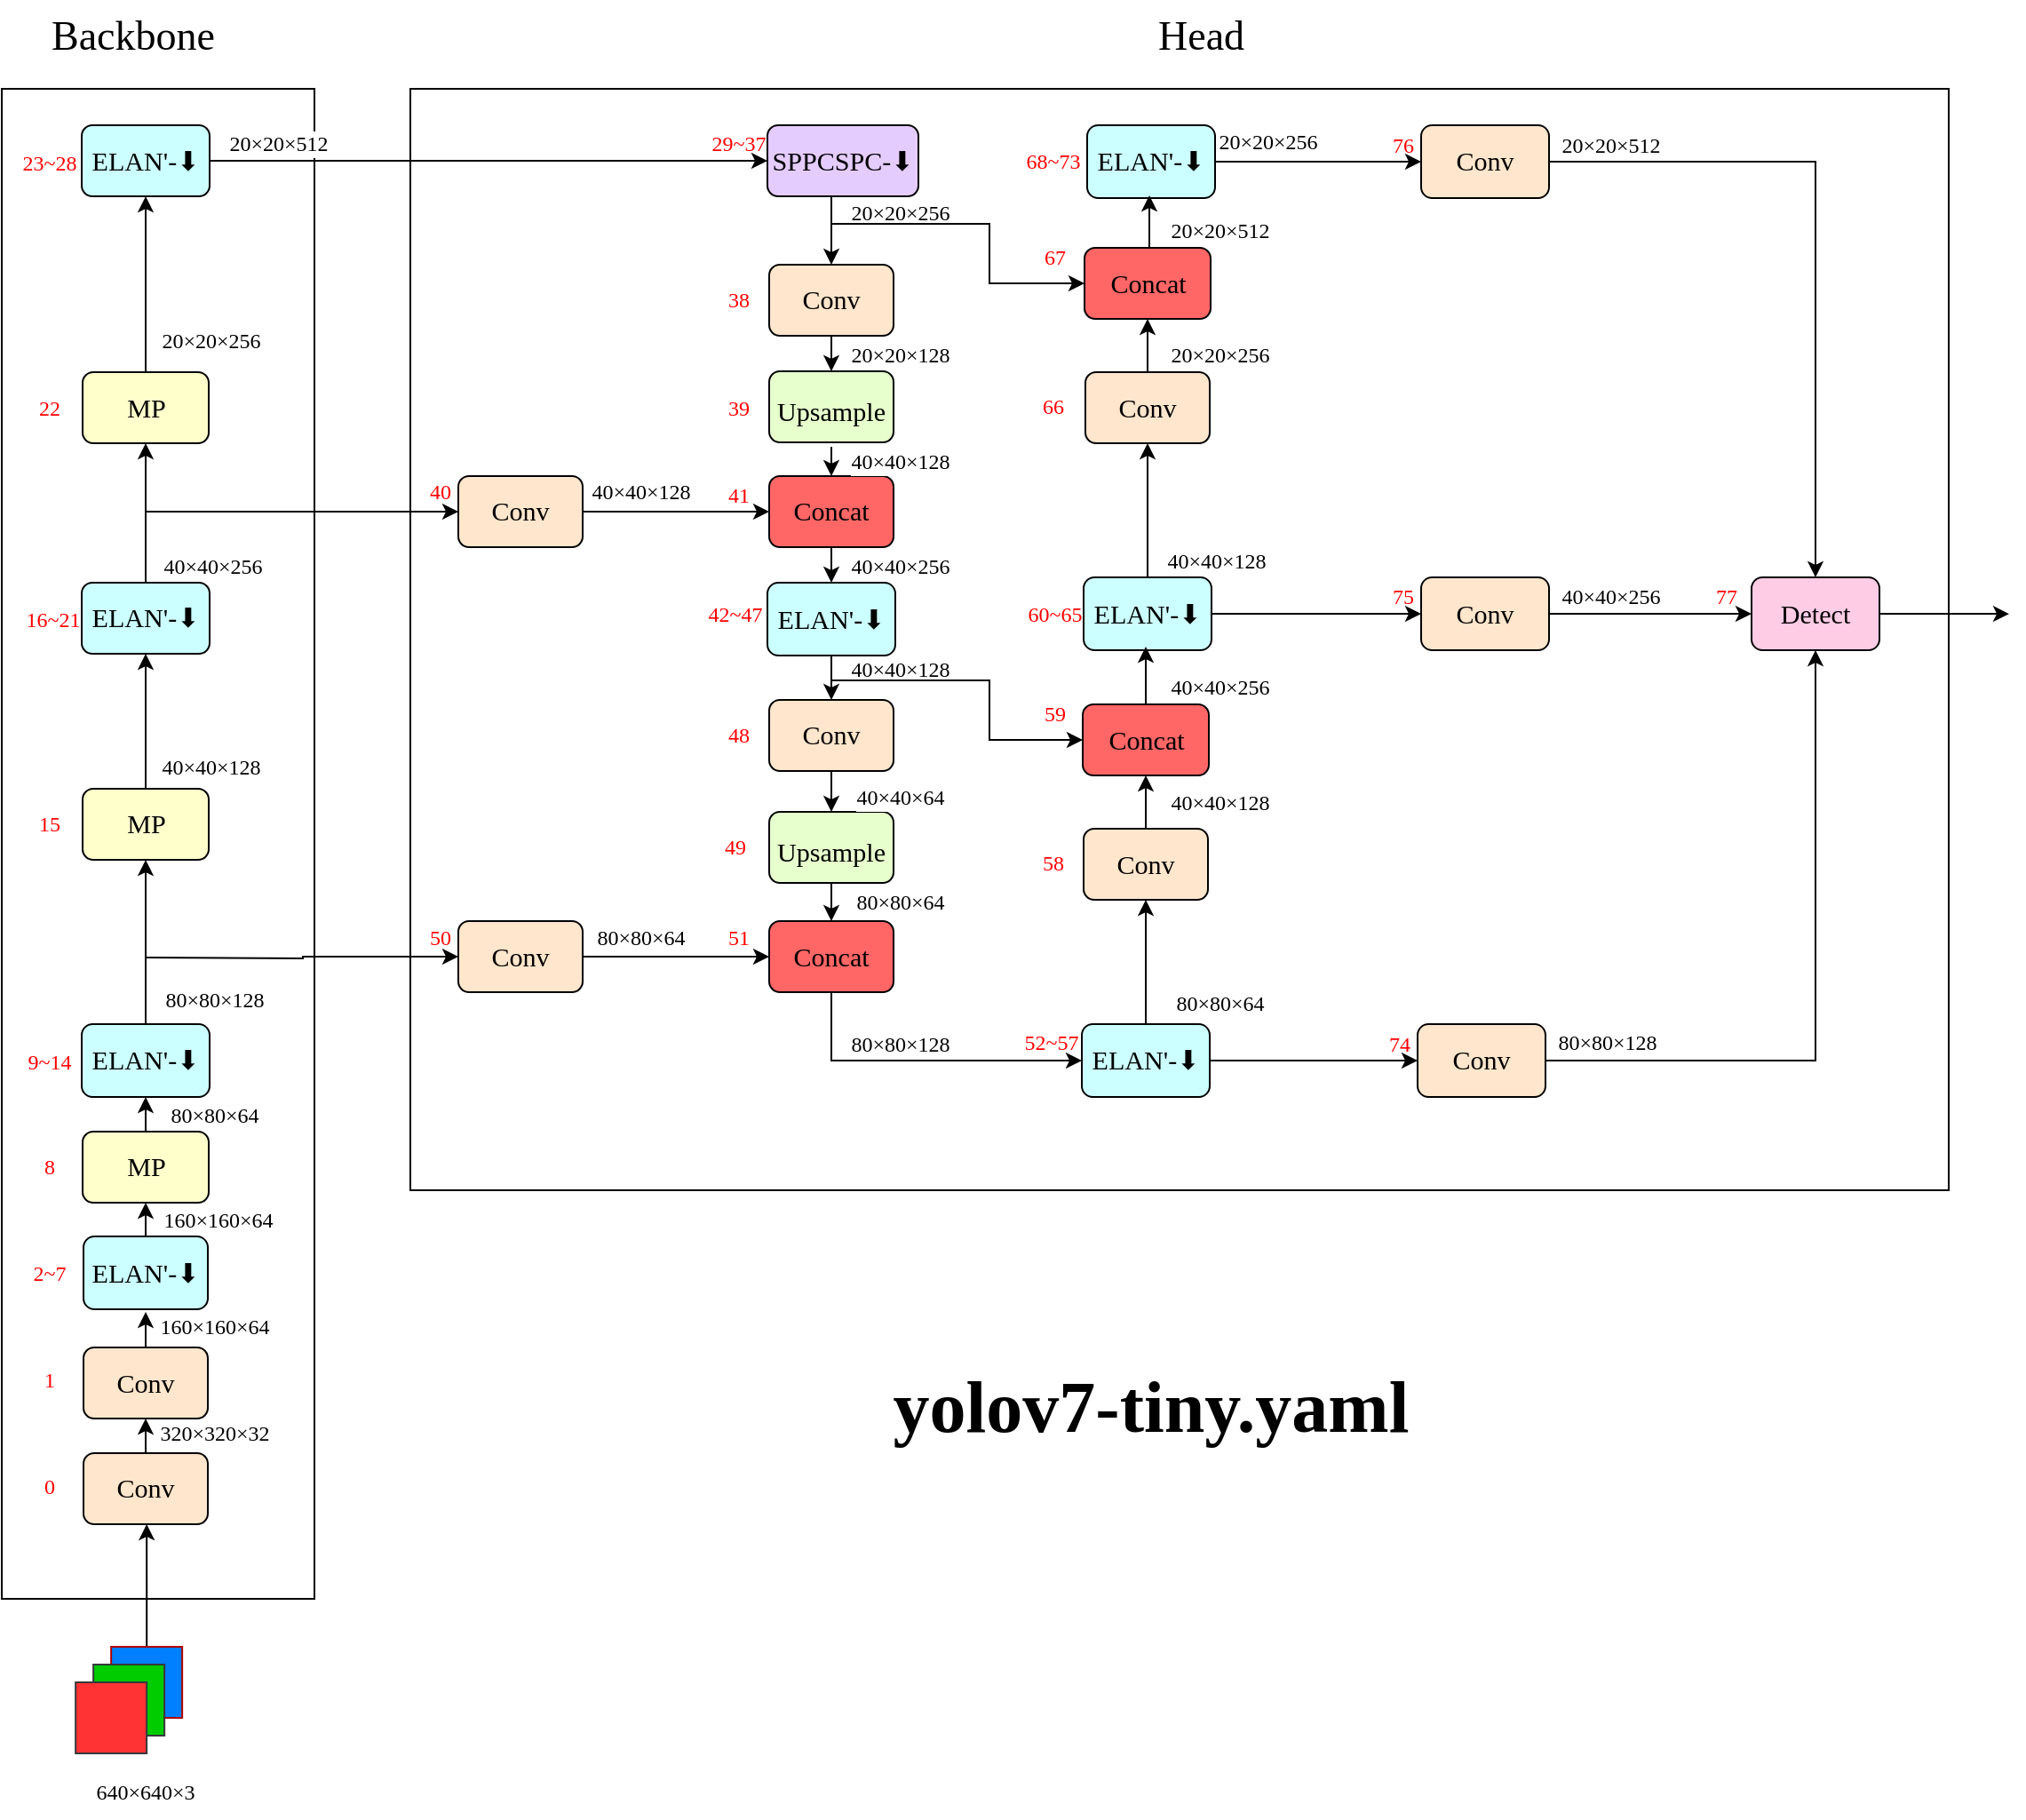<mxfile version="20.8.5" type="device"><diagram id="uGtYvxXYp2xT1zp02wwr" name="Page-1"><mxGraphModel dx="1434" dy="-1592" grid="1" gridSize="10" guides="1" tooltips="1" connect="1" arrows="1" fold="1" page="1" pageScale="1" pageWidth="827" pageHeight="1169" math="0" shadow="0"><root><mxCell id="0"/><mxCell id="1" parent="0"/><mxCell id="npuGjDMx7fdvqpqIKDEN-101" value="" style="rounded=0;whiteSpace=wrap;html=1;fontFamily=Times New Roman;" parent="1" vertex="1"><mxGeometry x="304" y="3350" width="866" height="620" as="geometry"/></mxCell><mxCell id="npuGjDMx7fdvqpqIKDEN-97" value="" style="rounded=0;whiteSpace=wrap;html=1;fontFamily=Times New Roman;" parent="1" vertex="1"><mxGeometry x="74" y="3350" width="176" height="850" as="geometry"/></mxCell><mxCell id="npuGjDMx7fdvqpqIKDEN-63" style="edgeStyle=orthogonalEdgeStyle;rounded=0;orthogonalLoop=1;jettySize=auto;html=1;exitX=0.5;exitY=0;exitDx=0;exitDy=0;entryX=0.5;entryY=1;entryDx=0;entryDy=0;fontColor=#ff99cc;fontFamily=Times New Roman;" parent="1" source="naxPGA59GF3e5tzfsdL7-45" target="naxPGA59GF3e5tzfsdL7-48" edge="1"><mxGeometry relative="1" as="geometry"/></mxCell><mxCell id="naxPGA59GF3e5tzfsdL7-45" value="&lt;div style=&quot;font-size: 11.3pt;&quot;&gt;ELAN'-⬇&lt;br&gt;&lt;/div&gt;" style="rounded=1;whiteSpace=wrap;html=1;labelBackgroundColor=none;fontSize=23;fillColor=#CCFFFF;strokeColor=#000000;fontFamily=Times New Roman;" parent="1" vertex="1"><mxGeometry x="120" y="3996" width="70" height="41" as="geometry"/></mxCell><mxCell id="naxPGA59GF3e5tzfsdL7-46" value="&lt;font color=&quot;#ff0000&quot;&gt;2~7&lt;/font&gt;" style="text;html=1;strokeColor=none;fillColor=none;align=center;verticalAlign=middle;whiteSpace=wrap;rounded=0;fontFamily=Times New Roman;" parent="1" vertex="1"><mxGeometry x="90.57" y="4001.5" width="20" height="30" as="geometry"/></mxCell><mxCell id="npuGjDMx7fdvqpqIKDEN-61" style="edgeStyle=orthogonalEdgeStyle;rounded=0;orthogonalLoop=1;jettySize=auto;html=1;exitX=0.5;exitY=0;exitDx=0;exitDy=0;entryX=0.5;entryY=1;entryDx=0;entryDy=0;fontColor=#ff99cc;fontFamily=Times New Roman;" parent="1" source="naxPGA59GF3e5tzfsdL7-48" target="TaD-Td2WVtvlXb24ZOJK-16" edge="1"><mxGeometry relative="1" as="geometry"/></mxCell><mxCell id="naxPGA59GF3e5tzfsdL7-48" value="&lt;div style=&quot;&quot;&gt;&lt;font&gt;&lt;div style=&quot;font-size: 11.3pt; background-color: rgb(255, 255, 204);&quot;&gt;MP&lt;br&gt;&lt;/div&gt;&lt;/font&gt;&lt;/div&gt;" style="rounded=1;whiteSpace=wrap;html=1;labelBackgroundColor=none;fontSize=23;fillColor=#FFFFCC;strokeColor=#000000;fontFamily=Times New Roman;" parent="1" vertex="1"><mxGeometry x="119.5" y="3937" width="71" height="40" as="geometry"/></mxCell><mxCell id="naxPGA59GF3e5tzfsdL7-49" value="&lt;font color=&quot;#ff0000&quot;&gt;8&lt;/font&gt;" style="text;html=1;strokeColor=none;fillColor=none;align=center;verticalAlign=middle;whiteSpace=wrap;rounded=0;fontFamily=Times New Roman;" parent="1" vertex="1"><mxGeometry x="90.57" y="3941.5" width="20" height="30" as="geometry"/></mxCell><mxCell id="npuGjDMx7fdvqpqIKDEN-59" style="edgeStyle=orthogonalEdgeStyle;rounded=0;orthogonalLoop=1;jettySize=auto;html=1;exitX=0.5;exitY=0;exitDx=0;exitDy=0;entryX=0.5;entryY=1;entryDx=0;entryDy=0;fontColor=#ff99cc;fontFamily=Times New Roman;" parent="1" source="TaD-Td2WVtvlXb24ZOJK-9" edge="1"><mxGeometry relative="1" as="geometry"><mxPoint x="155" y="4038.5" as="targetPoint"/></mxGeometry></mxCell><mxCell id="TaD-Td2WVtvlXb24ZOJK-9" value="&lt;div style=&quot;font-size: 11.3pt;&quot;&gt;&lt;span style=&quot;background-color: rgb(255, 230, 204);&quot;&gt;Conv&lt;/span&gt;&lt;/div&gt;" style="rounded=1;whiteSpace=wrap;html=1;labelBackgroundColor=none;fontSize=23;fillColor=#FFE6CC;strokeColor=#000000;fontFamily=Times New Roman;" parent="1" vertex="1"><mxGeometry x="120" y="4058.5" width="70" height="40" as="geometry"/></mxCell><mxCell id="TaD-Td2WVtvlXb24ZOJK-10" value="&lt;font color=&quot;#ff0000&quot;&gt;1&lt;/font&gt;" style="text;html=1;strokeColor=none;fillColor=none;align=center;verticalAlign=middle;whiteSpace=wrap;rounded=0;fontFamily=Times New Roman;" parent="1" vertex="1"><mxGeometry x="90.57" y="4062" width="20" height="30" as="geometry"/></mxCell><mxCell id="npuGjDMx7fdvqpqIKDEN-58" style="edgeStyle=orthogonalEdgeStyle;rounded=0;orthogonalLoop=1;jettySize=auto;html=1;exitX=0.5;exitY=0;exitDx=0;exitDy=0;entryX=0.5;entryY=1;entryDx=0;entryDy=0;fontColor=#ff99cc;fontFamily=Times New Roman;" parent="1" source="TaD-Td2WVtvlXb24ZOJK-12" target="TaD-Td2WVtvlXb24ZOJK-9" edge="1"><mxGeometry relative="1" as="geometry"/></mxCell><mxCell id="TaD-Td2WVtvlXb24ZOJK-12" value="&lt;div style=&quot;font-size: 11.3pt;&quot;&gt;&lt;span style=&quot;background-color: rgb(255, 230, 204);&quot;&gt;Conv&lt;/span&gt;&lt;/div&gt;" style="rounded=1;whiteSpace=wrap;html=1;labelBackgroundColor=none;fontSize=23;fillColor=#FFE6CC;strokeColor=#000000;fontFamily=Times New Roman;" parent="1" vertex="1"><mxGeometry x="120" y="4118" width="70" height="40" as="geometry"/></mxCell><mxCell id="TaD-Td2WVtvlXb24ZOJK-13" value="&lt;font color=&quot;#ff0000&quot;&gt;0&lt;/font&gt;" style="text;html=1;strokeColor=none;fillColor=none;align=center;verticalAlign=middle;whiteSpace=wrap;rounded=0;fontFamily=Times New Roman;" parent="1" vertex="1"><mxGeometry x="90.57" y="4122" width="20" height="30" as="geometry"/></mxCell><mxCell id="npuGjDMx7fdvqpqIKDEN-20" style="edgeStyle=orthogonalEdgeStyle;rounded=0;orthogonalLoop=1;jettySize=auto;html=1;fontFamily=Times New Roman;" parent="1" target="npuGjDMx7fdvqpqIKDEN-18" edge="1"><mxGeometry relative="1" as="geometry"><mxPoint x="155" y="3839" as="sourcePoint"/></mxGeometry></mxCell><mxCell id="npuGjDMx7fdvqpqIKDEN-64" style="edgeStyle=orthogonalEdgeStyle;rounded=0;orthogonalLoop=1;jettySize=auto;html=1;exitX=0.5;exitY=0;exitDx=0;exitDy=0;entryX=0.5;entryY=1;entryDx=0;entryDy=0;fontColor=#ff99cc;fontFamily=Times New Roman;" parent="1" source="TaD-Td2WVtvlXb24ZOJK-16" target="TaD-Td2WVtvlXb24ZOJK-18" edge="1"><mxGeometry relative="1" as="geometry"/></mxCell><mxCell id="TaD-Td2WVtvlXb24ZOJK-16" value="&lt;div style=&quot;font-size: 11.3pt;&quot;&gt;&lt;span style=&quot;background-color: rgb(204, 255, 255);&quot;&gt;ELAN'-⬇&lt;/span&gt;&lt;/div&gt;" style="rounded=1;whiteSpace=wrap;html=1;labelBackgroundColor=none;fontSize=23;fillColor=#CCFFFF;strokeColor=#000000;fontFamily=Times New Roman;" parent="1" vertex="1"><mxGeometry x="119" y="3876.5" width="72" height="41" as="geometry"/></mxCell><mxCell id="TaD-Td2WVtvlXb24ZOJK-17" value="&lt;font color=&quot;#ff0000&quot;&gt;9~14&lt;/font&gt;" style="text;html=1;strokeColor=none;fillColor=none;align=center;verticalAlign=middle;whiteSpace=wrap;rounded=0;fontFamily=Times New Roman;" parent="1" vertex="1"><mxGeometry x="90.57" y="3882.5" width="20" height="30" as="geometry"/></mxCell><mxCell id="npuGjDMx7fdvqpqIKDEN-65" style="edgeStyle=orthogonalEdgeStyle;rounded=0;orthogonalLoop=1;jettySize=auto;html=1;exitX=0.5;exitY=0;exitDx=0;exitDy=0;entryX=0.5;entryY=1;entryDx=0;entryDy=0;fontColor=#ff99cc;fontFamily=Times New Roman;" parent="1" source="TaD-Td2WVtvlXb24ZOJK-18" target="TaD-Td2WVtvlXb24ZOJK-22" edge="1"><mxGeometry relative="1" as="geometry"/></mxCell><mxCell id="TaD-Td2WVtvlXb24ZOJK-18" value="&lt;div style=&quot;&quot;&gt;&lt;font&gt;&lt;div style=&quot;font-size: 11.3pt; background-color: rgb(255, 255, 204);&quot;&gt;MP&lt;/div&gt;&lt;/font&gt;&lt;/div&gt;" style="rounded=1;whiteSpace=wrap;html=1;labelBackgroundColor=none;fontSize=23;fillColor=#FFFFCC;strokeColor=#000000;fontFamily=Times New Roman;" parent="1" vertex="1"><mxGeometry x="119.5" y="3744" width="71" height="40" as="geometry"/></mxCell><mxCell id="TaD-Td2WVtvlXb24ZOJK-19" value="&lt;font color=&quot;#ff0000&quot;&gt;15&lt;/font&gt;" style="text;html=1;strokeColor=none;fillColor=none;align=center;verticalAlign=middle;whiteSpace=wrap;rounded=0;fontFamily=Times New Roman;" parent="1" vertex="1"><mxGeometry x="90.57" y="3749" width="20" height="30" as="geometry"/></mxCell><mxCell id="npuGjDMx7fdvqpqIKDEN-4" style="edgeStyle=orthogonalEdgeStyle;rounded=0;orthogonalLoop=1;jettySize=auto;html=1;exitX=0.5;exitY=0;exitDx=0;exitDy=0;entryX=0.5;entryY=1;entryDx=0;entryDy=0;fontFamily=Times New Roman;" parent="1" source="TaD-Td2WVtvlXb24ZOJK-22" target="TaD-Td2WVtvlXb24ZOJK-27" edge="1"><mxGeometry relative="1" as="geometry"/></mxCell><mxCell id="npuGjDMx7fdvqpqIKDEN-71" style="edgeStyle=orthogonalEdgeStyle;rounded=0;orthogonalLoop=1;jettySize=auto;html=1;fontColor=#ff99cc;startArrow=none;exitX=0.5;exitY=0;exitDx=0;exitDy=0;entryX=0;entryY=0.5;entryDx=0;entryDy=0;fontFamily=Times New Roman;" parent="1" source="TaD-Td2WVtvlXb24ZOJK-22" target="npuGjDMx7fdvqpqIKDEN-6" edge="1"><mxGeometry relative="1" as="geometry"><mxPoint x="160" y="3588" as="sourcePoint"/></mxGeometry></mxCell><mxCell id="TaD-Td2WVtvlXb24ZOJK-22" value="&lt;div style=&quot;font-size: 11.3pt;&quot;&gt;ELAN'-⬇&lt;br&gt;&lt;/div&gt;" style="rounded=1;whiteSpace=wrap;html=1;labelBackgroundColor=none;fontSize=23;fillColor=#CCFFFF;strokeColor=#000000;fontFamily=Times New Roman;" parent="1" vertex="1"><mxGeometry x="119" y="3628" width="72" height="40" as="geometry"/></mxCell><mxCell id="TaD-Td2WVtvlXb24ZOJK-23" value="&lt;font color=&quot;#ff0000&quot;&gt;16~21&lt;/font&gt;" style="text;html=1;strokeColor=none;fillColor=none;align=center;verticalAlign=middle;whiteSpace=wrap;rounded=0;fontFamily=Times New Roman;" parent="1" vertex="1"><mxGeometry x="95" y="3634" width="15.57" height="30" as="geometry"/></mxCell><mxCell id="npuGjDMx7fdvqpqIKDEN-70" style="edgeStyle=orthogonalEdgeStyle;rounded=0;orthogonalLoop=1;jettySize=auto;html=1;exitX=1;exitY=0.5;exitDx=0;exitDy=0;entryX=0;entryY=0.5;entryDx=0;entryDy=0;fontColor=#ff99cc;fontFamily=Times New Roman;" parent="1" source="TaD-Td2WVtvlXb24ZOJK-25" target="TaD-Td2WVtvlXb24ZOJK-30" edge="1"><mxGeometry relative="1" as="geometry"/></mxCell><mxCell id="TaD-Td2WVtvlXb24ZOJK-25" value="&lt;div style=&quot;font-size: 11.3pt;&quot;&gt;ELAN'-⬇&lt;br&gt;&lt;/div&gt;" style="rounded=1;whiteSpace=wrap;html=1;labelBackgroundColor=none;fontSize=23;fillColor=#CCFFFF;strokeColor=#000000;fontFamily=Times New Roman;" parent="1" vertex="1"><mxGeometry x="119" y="3370.5" width="72" height="40" as="geometry"/></mxCell><mxCell id="TaD-Td2WVtvlXb24ZOJK-26" value="&lt;font color=&quot;#ff0000&quot;&gt;23~28&lt;/font&gt;" style="text;html=1;strokeColor=none;fillColor=none;align=center;verticalAlign=middle;whiteSpace=wrap;rounded=0;fontFamily=Times New Roman;" parent="1" vertex="1"><mxGeometry x="90.57" y="3377" width="20" height="30" as="geometry"/></mxCell><mxCell id="npuGjDMx7fdvqpqIKDEN-66" style="edgeStyle=orthogonalEdgeStyle;rounded=0;orthogonalLoop=1;jettySize=auto;html=1;exitX=0.5;exitY=0;exitDx=0;exitDy=0;fontColor=#ff99cc;fontFamily=Times New Roman;" parent="1" source="TaD-Td2WVtvlXb24ZOJK-27" target="TaD-Td2WVtvlXb24ZOJK-25" edge="1"><mxGeometry relative="1" as="geometry"/></mxCell><mxCell id="TaD-Td2WVtvlXb24ZOJK-27" value="&lt;div style=&quot;&quot;&gt;&lt;font&gt;&lt;div style=&quot;font-size: 11.3pt; background-color: rgb(255, 255, 204);&quot;&gt;MP&lt;br&gt;&lt;/div&gt;&lt;/font&gt;&lt;/div&gt;" style="rounded=1;whiteSpace=wrap;html=1;labelBackgroundColor=none;fontSize=23;fillColor=#FFFFCC;strokeColor=#000000;fontFamily=Times New Roman;" parent="1" vertex="1"><mxGeometry x="119.5" y="3509.5" width="71" height="40" as="geometry"/></mxCell><mxCell id="TaD-Td2WVtvlXb24ZOJK-28" value="&lt;font color=&quot;#ff0000&quot;&gt;22&lt;/font&gt;" style="text;html=1;strokeColor=none;fillColor=none;align=center;verticalAlign=middle;whiteSpace=wrap;rounded=0;fontFamily=Times New Roman;" parent="1" vertex="1"><mxGeometry x="90.57" y="3514.5" width="20" height="30" as="geometry"/></mxCell><mxCell id="npuGjDMx7fdvqpqIKDEN-90" style="edgeStyle=orthogonalEdgeStyle;rounded=0;orthogonalLoop=1;jettySize=auto;html=1;exitX=0.5;exitY=1;exitDx=0;exitDy=0;entryX=0.5;entryY=0;entryDx=0;entryDy=0;fontColor=#ff99cc;fontFamily=Times New Roman;" parent="1" source="TaD-Td2WVtvlXb24ZOJK-30" target="npuGjDMx7fdvqpqIKDEN-1" edge="1"><mxGeometry relative="1" as="geometry"/></mxCell><mxCell id="TaD-Td2WVtvlXb24ZOJK-30" value="&lt;div style=&quot;font-size: 11.3pt;&quot;&gt;&lt;span style=&quot;background-color: rgb(229, 204, 255);&quot;&gt;SPPCSPC-⬇&lt;/span&gt;&lt;/div&gt;" style="rounded=1;whiteSpace=wrap;html=1;labelBackgroundColor=none;fontSize=23;fillColor=#E5CCFF;strokeColor=#000000;fontFamily=Times New Roman;" parent="1" vertex="1"><mxGeometry x="505" y="3370.5" width="85" height="40" as="geometry"/></mxCell><mxCell id="TaD-Td2WVtvlXb24ZOJK-32" value="&lt;font color=&quot;#ff0000&quot;&gt;29~37&lt;/font&gt;" style="text;html=1;strokeColor=none;fillColor=none;align=center;verticalAlign=middle;whiteSpace=wrap;rounded=0;fontFamily=Times New Roman;" parent="1" vertex="1"><mxGeometry x="479" y="3365.5" width="20" height="30" as="geometry"/></mxCell><mxCell id="TaD-Td2WVtvlXb24ZOJK-36" value="&lt;font color=&quot;#ff0000&quot;&gt;38&lt;/font&gt;" style="text;html=1;strokeColor=none;fillColor=none;align=center;verticalAlign=middle;whiteSpace=wrap;rounded=0;fontFamily=Times New Roman;" parent="1" vertex="1"><mxGeometry x="479" y="3454" width="20" height="30" as="geometry"/></mxCell><mxCell id="TaD-Td2WVtvlXb24ZOJK-39" value="&lt;font color=&quot;#ff0000&quot;&gt;39&lt;/font&gt;" style="text;html=1;strokeColor=none;fillColor=none;align=center;verticalAlign=middle;whiteSpace=wrap;rounded=0;fontFamily=Times New Roman;" parent="1" vertex="1"><mxGeometry x="479" y="3514.5" width="20" height="30" as="geometry"/></mxCell><mxCell id="npuGjDMx7fdvqpqIKDEN-73" style="edgeStyle=orthogonalEdgeStyle;rounded=0;orthogonalLoop=1;jettySize=auto;html=1;exitX=0.5;exitY=1;exitDx=0;exitDy=0;entryX=0.5;entryY=0;entryDx=0;entryDy=0;fontColor=#ff99cc;fontFamily=Times New Roman;" parent="1" source="npuGjDMx7fdvqpqIKDEN-1" target="npuGjDMx7fdvqpqIKDEN-3" edge="1"><mxGeometry relative="1" as="geometry"/></mxCell><mxCell id="npuGjDMx7fdvqpqIKDEN-1" value="&lt;div style=&quot;font-size: 11.3pt;&quot;&gt;&lt;span style=&quot;background-color: rgb(255, 230, 204);&quot;&gt;Conv&lt;/span&gt;&lt;/div&gt;" style="rounded=1;whiteSpace=wrap;html=1;labelBackgroundColor=none;fontSize=23;fillColor=#FFE6CC;strokeColor=#000000;fontFamily=Times New Roman;" parent="1" vertex="1"><mxGeometry x="506" y="3449" width="70" height="40" as="geometry"/></mxCell><mxCell id="npuGjDMx7fdvqpqIKDEN-74" style="edgeStyle=orthogonalEdgeStyle;rounded=0;orthogonalLoop=1;jettySize=auto;html=1;exitX=0.5;exitY=1;exitDx=0;exitDy=0;entryX=0.5;entryY=0;entryDx=0;entryDy=0;fontColor=#ff99cc;fontFamily=Times New Roman;" parent="1" target="npuGjDMx7fdvqpqIKDEN-9" edge="1"><mxGeometry relative="1" as="geometry"><mxPoint x="541" y="3551.5" as="sourcePoint"/></mxGeometry></mxCell><mxCell id="npuGjDMx7fdvqpqIKDEN-3" value="&lt;div style=&quot;font-size: 11.3pt;&quot;&gt;&lt;div style=&quot;border-color: var(--border-color); font-size: 23px;&quot;&gt;&lt;font style=&quot;border-color: var(--border-color);&quot;&gt;&lt;span style=&quot;border-color: var(--border-color); font-size: 15.067px;&quot;&gt;Upsamp&lt;span style=&quot;background-color: rgb(230, 255, 204);&quot;&gt;l&lt;/span&gt;e&lt;/span&gt;&lt;/font&gt;&lt;/div&gt;&lt;/div&gt;" style="rounded=1;whiteSpace=wrap;html=1;labelBackgroundColor=none;fontSize=23;fillColor=#E6FFCC;strokeColor=#000000;fontFamily=Times New Roman;" parent="1" vertex="1"><mxGeometry x="506" y="3509" width="70" height="40" as="geometry"/></mxCell><mxCell id="npuGjDMx7fdvqpqIKDEN-88" style="edgeStyle=orthogonalEdgeStyle;rounded=0;orthogonalLoop=1;jettySize=auto;html=1;exitX=1;exitY=0.5;exitDx=0;exitDy=0;fontColor=#ff99cc;fontFamily=Times New Roman;" parent="1" source="npuGjDMx7fdvqpqIKDEN-6" target="npuGjDMx7fdvqpqIKDEN-9" edge="1"><mxGeometry relative="1" as="geometry"><mxPoint x="435" y="3588" as="sourcePoint"/></mxGeometry></mxCell><mxCell id="npuGjDMx7fdvqpqIKDEN-6" value="&lt;div style=&quot;font-size: 11.3pt;&quot;&gt;&lt;span style=&quot;background-color: rgb(255, 230, 204);&quot;&gt;Conv&lt;/span&gt;&lt;/div&gt;" style="rounded=1;whiteSpace=wrap;html=1;labelBackgroundColor=none;fontSize=23;fillColor=#FFE6CC;strokeColor=#000000;fontFamily=Times New Roman;" parent="1" vertex="1"><mxGeometry x="331" y="3568" width="70" height="40" as="geometry"/></mxCell><mxCell id="npuGjDMx7fdvqpqIKDEN-7" value="&lt;font color=&quot;#ff0000&quot;&gt;40&lt;/font&gt;" style="text;html=1;strokeColor=none;fillColor=none;align=center;verticalAlign=middle;whiteSpace=wrap;rounded=0;fontFamily=Times New Roman;" parent="1" vertex="1"><mxGeometry x="311" y="3562" width="20" height="30" as="geometry"/></mxCell><mxCell id="npuGjDMx7fdvqpqIKDEN-75" style="edgeStyle=orthogonalEdgeStyle;rounded=0;orthogonalLoop=1;jettySize=auto;html=1;exitX=0.5;exitY=1;exitDx=0;exitDy=0;entryX=0.5;entryY=0;entryDx=0;entryDy=0;fontColor=#ff99cc;fontFamily=Times New Roman;" parent="1" source="npuGjDMx7fdvqpqIKDEN-9" target="npuGjDMx7fdvqpqIKDEN-11" edge="1"><mxGeometry relative="1" as="geometry"/></mxCell><mxCell id="npuGjDMx7fdvqpqIKDEN-9" value="&lt;div style=&quot;font-size: 11.3pt;&quot;&gt;&lt;div style=&quot;border-color: var(--border-color); font-size: 23px;&quot;&gt;&lt;div style=&quot;border-color: var(--border-color); font-size: 11.3pt;&quot;&gt;&lt;span style=&quot;border-color: var(--border-color); background-color: rgb(255, 102, 102);&quot;&gt;Concat&lt;/span&gt;&lt;/div&gt;&lt;/div&gt;&lt;/div&gt;" style="rounded=1;whiteSpace=wrap;html=1;labelBackgroundColor=none;fontSize=23;fillColor=#ff6666;strokeColor=#000000;fontFamily=Times New Roman;" parent="1" vertex="1"><mxGeometry x="506" y="3568" width="70" height="40" as="geometry"/></mxCell><mxCell id="npuGjDMx7fdvqpqIKDEN-10" value="&lt;font color=&quot;#ff0000&quot;&gt;41&lt;/font&gt;" style="text;html=1;strokeColor=none;fillColor=none;align=center;verticalAlign=middle;whiteSpace=wrap;rounded=0;flipV=1;fontFamily=Times New Roman;" parent="1" vertex="1"><mxGeometry x="479" y="3564" width="20" height="30" as="geometry"/></mxCell><mxCell id="npuGjDMx7fdvqpqIKDEN-76" style="edgeStyle=orthogonalEdgeStyle;rounded=0;orthogonalLoop=1;jettySize=auto;html=1;exitX=0.5;exitY=1;exitDx=0;exitDy=0;entryX=0.5;entryY=0;entryDx=0;entryDy=0;fontColor=#ff99cc;fontFamily=Times New Roman;" parent="1" source="npuGjDMx7fdvqpqIKDEN-11" target="npuGjDMx7fdvqpqIKDEN-12" edge="1"><mxGeometry relative="1" as="geometry"/></mxCell><mxCell id="npuGjDMx7fdvqpqIKDEN-11" value="&lt;div style=&quot;font-size: 11.3pt;&quot;&gt;ELAN'-⬇&lt;br&gt;&lt;/div&gt;" style="rounded=1;whiteSpace=wrap;html=1;labelBackgroundColor=none;fontSize=23;fillColor=#CCFFFF;strokeColor=#000000;fontFamily=Times New Roman;" parent="1" vertex="1"><mxGeometry x="505" y="3628" width="72" height="41" as="geometry"/></mxCell><mxCell id="npuGjDMx7fdvqpqIKDEN-77" style="edgeStyle=orthogonalEdgeStyle;rounded=0;orthogonalLoop=1;jettySize=auto;html=1;exitX=0.5;exitY=1;exitDx=0;exitDy=0;entryX=0.5;entryY=0;entryDx=0;entryDy=0;fontColor=#ff99cc;fontFamily=Times New Roman;" parent="1" source="npuGjDMx7fdvqpqIKDEN-12" target="npuGjDMx7fdvqpqIKDEN-16" edge="1"><mxGeometry relative="1" as="geometry"/></mxCell><mxCell id="npuGjDMx7fdvqpqIKDEN-12" value="&lt;div style=&quot;font-size: 11.3pt;&quot;&gt;&lt;span style=&quot;background-color: rgb(255, 230, 204);&quot;&gt;Conv&lt;/span&gt;&lt;/div&gt;" style="rounded=1;whiteSpace=wrap;html=1;labelBackgroundColor=none;fontSize=23;fillColor=#FFE6CC;strokeColor=#000000;fontFamily=Times New Roman;" parent="1" vertex="1"><mxGeometry x="506" y="3694" width="70" height="40" as="geometry"/></mxCell><mxCell id="npuGjDMx7fdvqpqIKDEN-13" value="&lt;font color=&quot;#ff0000&quot;&gt;42~47&lt;/font&gt;" style="text;html=1;strokeColor=none;fillColor=none;align=center;verticalAlign=middle;whiteSpace=wrap;rounded=0;flipV=1;fontFamily=Times New Roman;" parent="1" vertex="1"><mxGeometry x="477" y="3630.5" width="20" height="30" as="geometry"/></mxCell><mxCell id="npuGjDMx7fdvqpqIKDEN-14" value="&lt;font color=&quot;#ff0000&quot;&gt;48&lt;/font&gt;" style="text;html=1;strokeColor=none;fillColor=none;align=center;verticalAlign=middle;whiteSpace=wrap;rounded=0;flipV=1;fontFamily=Times New Roman;" parent="1" vertex="1"><mxGeometry x="479" y="3699" width="20" height="30" as="geometry"/></mxCell><mxCell id="npuGjDMx7fdvqpqIKDEN-78" style="edgeStyle=orthogonalEdgeStyle;rounded=0;orthogonalLoop=1;jettySize=auto;html=1;exitX=0.5;exitY=1;exitDx=0;exitDy=0;entryX=0.5;entryY=0;entryDx=0;entryDy=0;fontColor=#ff99cc;fontFamily=Times New Roman;" parent="1" target="npuGjDMx7fdvqpqIKDEN-21" edge="1"><mxGeometry relative="1" as="geometry"><mxPoint x="541" y="3780" as="sourcePoint"/></mxGeometry></mxCell><mxCell id="npuGjDMx7fdvqpqIKDEN-16" value="&lt;div style=&quot;font-size: 11.3pt;&quot;&gt;&lt;div style=&quot;border-color: var(--border-color); font-size: 23px;&quot;&gt;&lt;font style=&quot;border-color: var(--border-color);&quot;&gt;&lt;span style=&quot;border-color: var(--border-color); font-size: 15.067px;&quot;&gt;Upsamp&lt;span style=&quot;background-color: rgb(230, 255, 204);&quot;&gt;l&lt;/span&gt;e&lt;/span&gt;&lt;/font&gt;&lt;/div&gt;&lt;/div&gt;" style="rounded=1;whiteSpace=wrap;html=1;labelBackgroundColor=none;fontSize=23;fillColor=#E6FFCC;strokeColor=#000000;fontFamily=Times New Roman;" parent="1" vertex="1"><mxGeometry x="506" y="3757" width="70" height="40" as="geometry"/></mxCell><mxCell id="npuGjDMx7fdvqpqIKDEN-37" style="edgeStyle=orthogonalEdgeStyle;rounded=0;orthogonalLoop=1;jettySize=auto;html=1;fontFamily=Times New Roman;" parent="1" source="npuGjDMx7fdvqpqIKDEN-18" target="npuGjDMx7fdvqpqIKDEN-21" edge="1"><mxGeometry relative="1" as="geometry"><mxPoint x="435" y="3837.5" as="sourcePoint"/></mxGeometry></mxCell><mxCell id="npuGjDMx7fdvqpqIKDEN-18" value="&lt;div style=&quot;font-size: 11.3pt;&quot;&gt;&lt;span style=&quot;background-color: rgb(255, 230, 204);&quot;&gt;Conv&lt;/span&gt;&lt;/div&gt;" style="rounded=1;whiteSpace=wrap;html=1;labelBackgroundColor=none;fontSize=23;fillColor=#FFE6CC;strokeColor=#000000;fontFamily=Times New Roman;" parent="1" vertex="1"><mxGeometry x="331" y="3818.5" width="70" height="40" as="geometry"/></mxCell><mxCell id="npuGjDMx7fdvqpqIKDEN-19" value="&lt;font color=&quot;#ff0000&quot;&gt;50&lt;/font&gt;" style="text;html=1;strokeColor=none;fillColor=none;align=center;verticalAlign=middle;whiteSpace=wrap;rounded=0;fontFamily=Times New Roman;" parent="1" vertex="1"><mxGeometry x="311" y="3812.5" width="20" height="30" as="geometry"/></mxCell><mxCell id="npuGjDMx7fdvqpqIKDEN-79" style="edgeStyle=orthogonalEdgeStyle;rounded=0;orthogonalLoop=1;jettySize=auto;html=1;exitX=0.5;exitY=1;exitDx=0;exitDy=0;entryX=0;entryY=0.5;entryDx=0;entryDy=0;fontColor=#ff99cc;fontFamily=Times New Roman;" parent="1" source="npuGjDMx7fdvqpqIKDEN-21" target="npuGjDMx7fdvqpqIKDEN-23" edge="1"><mxGeometry relative="1" as="geometry"><mxPoint x="541" y="3837.5" as="sourcePoint"/></mxGeometry></mxCell><mxCell id="npuGjDMx7fdvqpqIKDEN-21" value="&lt;div style=&quot;font-size: 11.3pt;&quot;&gt;&lt;div style=&quot;border-color: var(--border-color); font-size: 23px;&quot;&gt;&lt;div style=&quot;border-color: var(--border-color); font-size: 11.3pt;&quot;&gt;&lt;span style=&quot;border-color: var(--border-color); background-color: rgb(255, 102, 102);&quot;&gt;Concat&lt;/span&gt;&lt;/div&gt;&lt;/div&gt;&lt;/div&gt;" style="rounded=1;whiteSpace=wrap;html=1;labelBackgroundColor=none;fontSize=23;fillColor=#ff6666;strokeColor=#000000;fontFamily=Times New Roman;" parent="1" vertex="1"><mxGeometry x="506" y="3818.5" width="70" height="40" as="geometry"/></mxCell><mxCell id="npuGjDMx7fdvqpqIKDEN-22" value="&lt;font color=&quot;#ff0000&quot;&gt;51&lt;/font&gt;" style="text;html=1;strokeColor=none;fillColor=none;align=center;verticalAlign=middle;whiteSpace=wrap;rounded=0;flipV=1;fontFamily=Times New Roman;" parent="1" vertex="1"><mxGeometry x="479" y="3812.5" width="20" height="30" as="geometry"/></mxCell><mxCell id="npuGjDMx7fdvqpqIKDEN-67" style="edgeStyle=orthogonalEdgeStyle;rounded=0;orthogonalLoop=1;jettySize=auto;html=1;exitX=1;exitY=0.5;exitDx=0;exitDy=0;fontColor=#ff99cc;fontFamily=Times New Roman;" parent="1" source="npuGjDMx7fdvqpqIKDEN-23" target="npuGjDMx7fdvqpqIKDEN-46" edge="1"><mxGeometry relative="1" as="geometry"/></mxCell><mxCell id="pnmmQ2_d32D8kUUJLZnk-19" style="edgeStyle=orthogonalEdgeStyle;rounded=0;orthogonalLoop=1;jettySize=auto;html=1;exitX=0.5;exitY=0;exitDx=0;exitDy=0;entryX=0.5;entryY=1;entryDx=0;entryDy=0;" parent="1" source="npuGjDMx7fdvqpqIKDEN-23" target="pnmmQ2_d32D8kUUJLZnk-7" edge="1"><mxGeometry relative="1" as="geometry"/></mxCell><mxCell id="npuGjDMx7fdvqpqIKDEN-23" value="&lt;div style=&quot;font-size: 11.3pt;&quot;&gt;ELAN'-⬇&lt;br&gt;&lt;/div&gt;" style="rounded=1;whiteSpace=wrap;html=1;labelBackgroundColor=none;fontSize=23;fillColor=#CCFFFF;strokeColor=#000000;fontFamily=Times New Roman;" parent="1" vertex="1"><mxGeometry x="682" y="3876.5" width="72" height="41" as="geometry"/></mxCell><mxCell id="npuGjDMx7fdvqpqIKDEN-24" value="&lt;font color=&quot;#ff0000&quot;&gt;52~57&lt;/font&gt;" style="text;html=1;strokeColor=none;fillColor=none;align=center;verticalAlign=middle;whiteSpace=wrap;rounded=0;fontFamily=Times New Roman;" parent="1" vertex="1"><mxGeometry x="655" y="3871.5" width="20" height="30" as="geometry"/></mxCell><mxCell id="npuGjDMx7fdvqpqIKDEN-68" style="edgeStyle=orthogonalEdgeStyle;rounded=0;orthogonalLoop=1;jettySize=auto;html=1;exitX=1;exitY=0.5;exitDx=0;exitDy=0;fontColor=#ff99cc;fontFamily=Times New Roman;" parent="1" source="npuGjDMx7fdvqpqIKDEN-31" target="npuGjDMx7fdvqpqIKDEN-51" edge="1"><mxGeometry relative="1" as="geometry"/></mxCell><mxCell id="pnmmQ2_d32D8kUUJLZnk-20" style="edgeStyle=orthogonalEdgeStyle;rounded=0;orthogonalLoop=1;jettySize=auto;html=1;exitX=0.5;exitY=0;exitDx=0;exitDy=0;" parent="1" source="npuGjDMx7fdvqpqIKDEN-31" target="pnmmQ2_d32D8kUUJLZnk-16" edge="1"><mxGeometry relative="1" as="geometry"/></mxCell><mxCell id="npuGjDMx7fdvqpqIKDEN-31" value="&lt;div style=&quot;font-size: 11.3pt;&quot;&gt;ELAN'-⬇&lt;br&gt;&lt;/div&gt;" style="rounded=1;whiteSpace=wrap;html=1;labelBackgroundColor=none;fontSize=23;fillColor=#CCFFFF;strokeColor=#000000;fontFamily=Times New Roman;" parent="1" vertex="1"><mxGeometry x="683" y="3625" width="72" height="41" as="geometry"/></mxCell><mxCell id="npuGjDMx7fdvqpqIKDEN-32" value="&lt;font color=&quot;#ff0000&quot;&gt;60~65&lt;/font&gt;" style="text;html=1;strokeColor=none;fillColor=none;align=center;verticalAlign=middle;whiteSpace=wrap;rounded=0;fontFamily=Times New Roman;" parent="1" vertex="1"><mxGeometry x="657" y="3630.5" width="20" height="30" as="geometry"/></mxCell><mxCell id="npuGjDMx7fdvqpqIKDEN-69" style="edgeStyle=orthogonalEdgeStyle;rounded=0;orthogonalLoop=1;jettySize=auto;html=1;exitX=1;exitY=0.5;exitDx=0;exitDy=0;fontColor=#ff99cc;fontFamily=Times New Roman;" parent="1" source="npuGjDMx7fdvqpqIKDEN-35" target="npuGjDMx7fdvqpqIKDEN-53" edge="1"><mxGeometry relative="1" as="geometry"/></mxCell><mxCell id="npuGjDMx7fdvqpqIKDEN-35" value="&lt;div style=&quot;font-size: 11.3pt;&quot;&gt;ELAN'-⬇&lt;br&gt;&lt;/div&gt;" style="rounded=1;whiteSpace=wrap;html=1;labelBackgroundColor=none;fontSize=23;fillColor=#CCFFFF;strokeColor=#000000;fontFamily=Times New Roman;" parent="1" vertex="1"><mxGeometry x="685" y="3370.5" width="72" height="41" as="geometry"/></mxCell><mxCell id="npuGjDMx7fdvqpqIKDEN-36" value="&lt;font color=&quot;#ff0000&quot;&gt;68~73&lt;/font&gt;" style="text;html=1;strokeColor=none;fillColor=none;align=center;verticalAlign=middle;whiteSpace=wrap;rounded=0;fontFamily=Times New Roman;" parent="1" vertex="1"><mxGeometry x="656" y="3375.5" width="20" height="30" as="geometry"/></mxCell><mxCell id="npuGjDMx7fdvqpqIKDEN-95" style="edgeStyle=orthogonalEdgeStyle;rounded=0;orthogonalLoop=1;jettySize=auto;html=1;exitX=1;exitY=0.5;exitDx=0;exitDy=0;entryX=0.5;entryY=1;entryDx=0;entryDy=0;fontColor=#ff99cc;fontFamily=Times New Roman;" parent="1" source="npuGjDMx7fdvqpqIKDEN-46" target="npuGjDMx7fdvqpqIKDEN-93" edge="1"><mxGeometry relative="1" as="geometry"/></mxCell><mxCell id="npuGjDMx7fdvqpqIKDEN-46" value="&lt;div style=&quot;font-size: 11.3pt;&quot;&gt;&lt;span style=&quot;background-color: rgb(255, 230, 204);&quot;&gt;Conv&lt;/span&gt;&lt;/div&gt;" style="rounded=1;whiteSpace=wrap;html=1;labelBackgroundColor=none;fontSize=23;fillColor=#ffe6cc;strokeColor=#000000;fontFamily=Times New Roman;" parent="1" vertex="1"><mxGeometry x="871" y="3876.5" width="72" height="41" as="geometry"/></mxCell><mxCell id="npuGjDMx7fdvqpqIKDEN-47" value="&lt;font color=&quot;#ff0000&quot;&gt;74&lt;/font&gt;" style="text;html=1;strokeColor=none;fillColor=none;align=center;verticalAlign=middle;whiteSpace=wrap;rounded=0;fontFamily=Times New Roman;" parent="1" vertex="1"><mxGeometry x="851" y="3872.5" width="20" height="30" as="geometry"/></mxCell><mxCell id="npuGjDMx7fdvqpqIKDEN-94" style="edgeStyle=orthogonalEdgeStyle;rounded=0;orthogonalLoop=1;jettySize=auto;html=1;exitX=1;exitY=0.5;exitDx=0;exitDy=0;fontColor=#ff99cc;fontFamily=Times New Roman;" parent="1" source="npuGjDMx7fdvqpqIKDEN-51" target="npuGjDMx7fdvqpqIKDEN-93" edge="1"><mxGeometry relative="1" as="geometry"/></mxCell><mxCell id="npuGjDMx7fdvqpqIKDEN-51" value="&lt;div style=&quot;font-size: 11.3pt;&quot;&gt;&lt;span style=&quot;background-color: rgb(255, 230, 204);&quot;&gt;Conv&lt;/span&gt;&lt;/div&gt;" style="rounded=1;whiteSpace=wrap;html=1;labelBackgroundColor=none;fontSize=23;fillColor=#ffe6cc;strokeColor=#000000;fontFamily=Times New Roman;" parent="1" vertex="1"><mxGeometry x="873" y="3625" width="72" height="41" as="geometry"/></mxCell><mxCell id="npuGjDMx7fdvqpqIKDEN-52" value="&lt;font color=&quot;#ff0000&quot;&gt;75&lt;/font&gt;" style="text;html=1;strokeColor=none;fillColor=none;align=center;verticalAlign=middle;whiteSpace=wrap;rounded=0;fontFamily=Times New Roman;" parent="1" vertex="1"><mxGeometry x="853" y="3621" width="20" height="30" as="geometry"/></mxCell><mxCell id="npuGjDMx7fdvqpqIKDEN-91" style="edgeStyle=orthogonalEdgeStyle;rounded=0;orthogonalLoop=1;jettySize=auto;html=1;exitX=1;exitY=0.5;exitDx=0;exitDy=0;fontColor=#ff99cc;entryX=0.5;entryY=0;entryDx=0;entryDy=0;fontFamily=Times New Roman;" parent="1" source="npuGjDMx7fdvqpqIKDEN-53" target="npuGjDMx7fdvqpqIKDEN-93" edge="1"><mxGeometry relative="1" as="geometry"><mxPoint x="1094" y="3630" as="targetPoint"/></mxGeometry></mxCell><mxCell id="npuGjDMx7fdvqpqIKDEN-53" value="&lt;div style=&quot;font-size: 11.3pt;&quot;&gt;&lt;span style=&quot;background-color: rgb(255, 230, 204);&quot;&gt;Conv&lt;/span&gt;&lt;/div&gt;" style="rounded=1;whiteSpace=wrap;html=1;labelBackgroundColor=none;fontSize=23;fillColor=#ffe6cc;strokeColor=#000000;fontFamily=Times New Roman;" parent="1" vertex="1"><mxGeometry x="873" y="3370.5" width="72" height="41" as="geometry"/></mxCell><mxCell id="npuGjDMx7fdvqpqIKDEN-54" value="&lt;font color=&quot;#ff0000&quot;&gt;76&lt;/font&gt;" style="text;html=1;strokeColor=none;fillColor=none;align=center;verticalAlign=middle;whiteSpace=wrap;rounded=0;fontFamily=Times New Roman;" parent="1" vertex="1"><mxGeometry x="853" y="3366.5" width="20" height="30" as="geometry"/></mxCell><mxCell id="npuGjDMx7fdvqpqIKDEN-96" style="edgeStyle=orthogonalEdgeStyle;rounded=0;orthogonalLoop=1;jettySize=auto;html=1;exitX=1;exitY=0.5;exitDx=0;exitDy=0;fontColor=#ff99cc;fontFamily=Times New Roman;" parent="1" source="npuGjDMx7fdvqpqIKDEN-93" edge="1"><mxGeometry relative="1" as="geometry"><mxPoint x="1204" y="3645.571" as="targetPoint"/></mxGeometry></mxCell><mxCell id="npuGjDMx7fdvqpqIKDEN-93" value="&lt;div style=&quot;font-size: 11.3pt;&quot;&gt;&lt;span style=&quot;background-color: rgb(255, 204, 230);&quot;&gt;Detect&lt;/span&gt;&lt;/div&gt;" style="rounded=1;whiteSpace=wrap;html=1;labelBackgroundColor=none;fontSize=23;fillColor=#FFCCE6;strokeColor=#000000;fontFamily=Times New Roman;" parent="1" vertex="1"><mxGeometry x="1059" y="3625" width="72" height="41" as="geometry"/></mxCell><mxCell id="npuGjDMx7fdvqpqIKDEN-98" value="&lt;span style=&quot;color: rgb(0, 0, 0); font-size: 23px; font-style: normal; font-variant-ligatures: normal; font-variant-caps: normal; font-weight: 400; letter-spacing: normal; orphans: 2; text-align: center; text-indent: 0px; text-transform: none; widows: 2; word-spacing: 0px; -webkit-text-stroke-width: 0px; text-decoration-thickness: initial; text-decoration-style: initial; text-decoration-color: initial; float: none; display: inline !important;&quot;&gt;Backbone&lt;/span&gt;" style="text;whiteSpace=wrap;html=1;fontSize=23;fontFamily=Times New Roman;fontColor=#000000;" parent="1" vertex="1"><mxGeometry x="100" y="3300" width="130" height="40" as="geometry"/></mxCell><mxCell id="npuGjDMx7fdvqpqIKDEN-102" value="&lt;span style=&quot;color: rgb(0, 0, 0); font-size: 23px; font-style: normal; font-variant-ligatures: normal; font-variant-caps: normal; font-weight: 400; letter-spacing: normal; orphans: 2; text-align: center; text-indent: 0px; text-transform: none; widows: 2; word-spacing: 0px; -webkit-text-stroke-width: 0px; text-decoration-thickness: initial; text-decoration-style: initial; text-decoration-color: initial; float: none; display: inline !important;&quot;&gt;Head&lt;/span&gt;" style="text;whiteSpace=wrap;html=1;fontSize=23;fontFamily=Times New Roman;fontColor=#000000;" parent="1" vertex="1"><mxGeometry x="723" y="3300" width="130" height="40" as="geometry"/></mxCell><mxCell id="npuGjDMx7fdvqpqIKDEN-103" style="edgeStyle=orthogonalEdgeStyle;rounded=0;orthogonalLoop=1;jettySize=auto;html=1;entryX=0.5;entryY=1;entryDx=0;entryDy=0;fontSize=23;fontColor=#000000;movable=1;resizable=1;rotatable=1;deletable=1;editable=1;connectable=1;fontFamily=Times New Roman;" parent="1" source="npuGjDMx7fdvqpqIKDEN-104" edge="1"><mxGeometry relative="1" as="geometry"><mxPoint x="155.57" y="4158" as="targetPoint"/></mxGeometry></mxCell><mxCell id="npuGjDMx7fdvqpqIKDEN-104" value="" style="whiteSpace=wrap;html=1;aspect=fixed;fillColor=#007FFF;strokeColor=#B20000;fontColor=#ffffff;movable=1;resizable=1;rotatable=1;deletable=1;editable=1;connectable=1;container=0;fontFamily=Times New Roman;" parent="1" vertex="1"><mxGeometry x="135.57" y="4227" width="40" height="40" as="geometry"/></mxCell><mxCell id="npuGjDMx7fdvqpqIKDEN-106" value="" style="whiteSpace=wrap;html=1;aspect=fixed;fillColor=#00CC00;strokeColor=#36393d;movable=1;resizable=1;rotatable=1;deletable=1;editable=1;connectable=1;container=0;fontFamily=Times New Roman;" parent="1" vertex="1"><mxGeometry x="125.57" y="4237" width="40" height="40" as="geometry"/></mxCell><mxCell id="npuGjDMx7fdvqpqIKDEN-107" value="" style="whiteSpace=wrap;html=1;aspect=fixed;fillColor=#FF3333;strokeColor=#36393d;movable=1;resizable=1;rotatable=1;deletable=1;editable=1;connectable=1;container=0;fontFamily=Times New Roman;" parent="1" vertex="1"><mxGeometry x="115.57" y="4247" width="40" height="40" as="geometry"/></mxCell><mxCell id="npuGjDMx7fdvqpqIKDEN-110" value="640×640×3" style="text;html=1;strokeColor=none;fillColor=none;align=center;verticalAlign=middle;whiteSpace=wrap;rounded=0;labelBackgroundColor=#FFFFFF;fontColor=#000000;fontFamily=Times New Roman;" parent="1" vertex="1"><mxGeometry x="125" y="4293.5" width="60" height="30" as="geometry"/></mxCell><mxCell id="npuGjDMx7fdvqpqIKDEN-112" value="320×320×32" style="text;html=1;strokeColor=none;fillColor=none;align=center;verticalAlign=middle;whiteSpace=wrap;rounded=0;labelBackgroundColor=#FFFFFF;fontColor=#000000;fontFamily=Times New Roman;" parent="1" vertex="1"><mxGeometry x="164" y="4092" width="60" height="30" as="geometry"/></mxCell><mxCell id="npuGjDMx7fdvqpqIKDEN-113" value="160×160×64" style="text;html=1;strokeColor=none;fillColor=none;align=center;verticalAlign=middle;whiteSpace=wrap;rounded=0;labelBackgroundColor=#FFFFFF;fontColor=#000000;fontFamily=Times New Roman;" parent="1" vertex="1"><mxGeometry x="164" y="4032" width="60" height="30" as="geometry"/></mxCell><mxCell id="npuGjDMx7fdvqpqIKDEN-116" value="160×160×64" style="text;html=1;strokeColor=none;fillColor=none;align=center;verticalAlign=middle;whiteSpace=wrap;rounded=0;labelBackgroundColor=#FFFFFF;fontColor=#000000;fontFamily=Times New Roman;" parent="1" vertex="1"><mxGeometry x="165.57" y="3972" width="60" height="30" as="geometry"/></mxCell><mxCell id="npuGjDMx7fdvqpqIKDEN-117" value="80×80×64" style="text;html=1;strokeColor=none;fillColor=none;align=center;verticalAlign=middle;whiteSpace=wrap;rounded=0;labelBackgroundColor=#FFFFFF;fontColor=#000000;fontFamily=Times New Roman;" parent="1" vertex="1"><mxGeometry x="164" y="3912.5" width="60" height="30" as="geometry"/></mxCell><mxCell id="npuGjDMx7fdvqpqIKDEN-118" value="80×80×128" style="text;html=1;strokeColor=none;fillColor=none;align=center;verticalAlign=middle;whiteSpace=wrap;rounded=0;labelBackgroundColor=#FFFFFF;fontColor=#000000;fontFamily=Times New Roman;" parent="1" vertex="1"><mxGeometry x="164" y="3847.5" width="60" height="30" as="geometry"/></mxCell><mxCell id="npuGjDMx7fdvqpqIKDEN-119" value="40×40×128" style="text;html=1;strokeColor=none;fillColor=none;align=center;verticalAlign=middle;whiteSpace=wrap;rounded=0;labelBackgroundColor=#FFFFFF;fontColor=#000000;fontFamily=Times New Roman;" parent="1" vertex="1"><mxGeometry x="161.57" y="3717" width="60" height="30" as="geometry"/></mxCell><mxCell id="npuGjDMx7fdvqpqIKDEN-120" value="40×40×256" style="text;html=1;strokeColor=none;fillColor=none;align=center;verticalAlign=middle;whiteSpace=wrap;rounded=0;labelBackgroundColor=#FFFFFF;fontColor=#000000;fontFamily=Times New Roman;" parent="1" vertex="1"><mxGeometry x="163" y="3604" width="60" height="30" as="geometry"/></mxCell><mxCell id="npuGjDMx7fdvqpqIKDEN-121" value="20×20×256" style="text;html=1;strokeColor=none;fillColor=none;align=center;verticalAlign=middle;whiteSpace=wrap;rounded=0;labelBackgroundColor=#FFFFFF;fontColor=#000000;fontFamily=Times New Roman;" parent="1" vertex="1"><mxGeometry x="161.57" y="3477" width="60" height="30" as="geometry"/></mxCell><mxCell id="npuGjDMx7fdvqpqIKDEN-122" value="20×20×512" style="text;html=1;strokeColor=none;fillColor=none;align=center;verticalAlign=middle;whiteSpace=wrap;rounded=0;labelBackgroundColor=#FFFFFF;fontColor=#000000;fontFamily=Times New Roman;" parent="1" vertex="1"><mxGeometry x="200" y="3365.5" width="60" height="30" as="geometry"/></mxCell><mxCell id="npuGjDMx7fdvqpqIKDEN-123" value="20×20×256" style="text;html=1;strokeColor=none;fillColor=none;align=center;verticalAlign=middle;whiteSpace=wrap;rounded=0;labelBackgroundColor=#FFFFFF;fontColor=#000000;fontFamily=Times New Roman;" parent="1" vertex="1"><mxGeometry x="550" y="3405" width="60" height="30" as="geometry"/></mxCell><mxCell id="npuGjDMx7fdvqpqIKDEN-124" value="20×20×128" style="text;html=1;strokeColor=none;fillColor=none;align=center;verticalAlign=middle;whiteSpace=wrap;rounded=0;labelBackgroundColor=#FFFFFF;fontColor=#000000;fontFamily=Times New Roman;" parent="1" vertex="1"><mxGeometry x="550" y="3484.5" width="60" height="30" as="geometry"/></mxCell><mxCell id="npuGjDMx7fdvqpqIKDEN-125" value="40×40×128" style="text;html=1;strokeColor=none;fillColor=none;align=center;verticalAlign=middle;whiteSpace=wrap;rounded=0;labelBackgroundColor=#FFFFFF;fontColor=#000000;fontFamily=Times New Roman;" parent="1" vertex="1"><mxGeometry x="550" y="3544.5" width="60" height="30" as="geometry"/></mxCell><mxCell id="npuGjDMx7fdvqpqIKDEN-126" value="40×40×128" style="text;html=1;strokeColor=none;fillColor=none;align=center;verticalAlign=middle;whiteSpace=wrap;rounded=0;labelBackgroundColor=#FFFFFF;fontColor=#000000;fontFamily=Times New Roman;" parent="1" vertex="1"><mxGeometry x="404" y="3562" width="60" height="30" as="geometry"/></mxCell><mxCell id="y-YCALtSbf8szB2rHIoL-1" value="80×80×64" style="text;html=1;strokeColor=none;fillColor=none;align=center;verticalAlign=middle;whiteSpace=wrap;rounded=0;labelBackgroundColor=#FFFFFF;fontColor=#000000;fontFamily=Times New Roman;" parent="1" vertex="1"><mxGeometry x="404" y="3812.5" width="60" height="30" as="geometry"/></mxCell><mxCell id="y-YCALtSbf8szB2rHIoL-2" value="40×40×256" style="text;html=1;strokeColor=none;fillColor=none;align=center;verticalAlign=middle;whiteSpace=wrap;rounded=0;labelBackgroundColor=#FFFFFF;fontColor=#000000;fontFamily=Times New Roman;" parent="1" vertex="1"><mxGeometry x="550" y="3604" width="60" height="30" as="geometry"/></mxCell><mxCell id="y-YCALtSbf8szB2rHIoL-3" value="40×40×128" style="text;html=1;strokeColor=none;fillColor=none;align=center;verticalAlign=middle;whiteSpace=wrap;rounded=0;labelBackgroundColor=#FFFFFF;fontColor=#000000;fontFamily=Times New Roman;" parent="1" vertex="1"><mxGeometry x="550" y="3670" width="60" height="14" as="geometry"/></mxCell><mxCell id="y-YCALtSbf8szB2rHIoL-4" value="40×40×64" style="text;html=1;strokeColor=none;fillColor=none;align=center;verticalAlign=middle;whiteSpace=wrap;rounded=0;labelBackgroundColor=#FFFFFF;fontColor=#000000;fontFamily=Times New Roman;" parent="1" vertex="1"><mxGeometry x="550" y="3744.75" width="60" height="8.5" as="geometry"/></mxCell><mxCell id="y-YCALtSbf8szB2rHIoL-5" value="80×80×64" style="text;html=1;strokeColor=none;fillColor=none;align=center;verticalAlign=middle;whiteSpace=wrap;rounded=0;labelBackgroundColor=#FFFFFF;fontColor=#000000;fontFamily=Times New Roman;" parent="1" vertex="1"><mxGeometry x="550" y="3803" width="60" height="9" as="geometry"/></mxCell><mxCell id="y-YCALtSbf8szB2rHIoL-6" value="80×80×128" style="text;html=1;strokeColor=none;fillColor=none;align=center;verticalAlign=middle;whiteSpace=wrap;rounded=0;labelBackgroundColor=#FFFFFF;fontColor=#000000;fontFamily=Times New Roman;" parent="1" vertex="1"><mxGeometry x="550" y="3872.5" width="60" height="30" as="geometry"/></mxCell><mxCell id="y-YCALtSbf8szB2rHIoL-7" value="80×80×64" style="text;html=1;strokeColor=none;fillColor=none;align=center;verticalAlign=middle;whiteSpace=wrap;rounded=0;labelBackgroundColor=#FFFFFF;fontColor=#000000;fontFamily=Times New Roman;" parent="1" vertex="1"><mxGeometry x="730" y="3849.5" width="60" height="30" as="geometry"/></mxCell><mxCell id="y-YCALtSbf8szB2rHIoL-13" value="20×20×256" style="text;html=1;strokeColor=none;fillColor=none;align=center;verticalAlign=middle;whiteSpace=wrap;rounded=0;labelBackgroundColor=#FFFFFF;fontColor=#000000;fontFamily=Times New Roman;" parent="1" vertex="1"><mxGeometry x="757" y="3365" width="60" height="30" as="geometry"/></mxCell><mxCell id="y-YCALtSbf8szB2rHIoL-14" value="80×80×128" style="text;html=1;strokeColor=none;fillColor=none;align=center;verticalAlign=middle;whiteSpace=wrap;rounded=0;labelBackgroundColor=#FFFFFF;fontColor=#000000;fontFamily=Times New Roman;" parent="1" vertex="1"><mxGeometry x="948" y="3871.5" width="60" height="30" as="geometry"/></mxCell><mxCell id="y-YCALtSbf8szB2rHIoL-15" value="40×40×256" style="text;html=1;strokeColor=none;fillColor=none;align=center;verticalAlign=middle;whiteSpace=wrap;rounded=0;labelBackgroundColor=#FFFFFF;fontColor=#000000;fontFamily=Times New Roman;" parent="1" vertex="1"><mxGeometry x="950" y="3621" width="60" height="30" as="geometry"/></mxCell><mxCell id="y-YCALtSbf8szB2rHIoL-16" value="20×20×512" style="text;html=1;strokeColor=none;fillColor=none;align=center;verticalAlign=middle;whiteSpace=wrap;rounded=0;labelBackgroundColor=#FFFFFF;fontColor=#000000;fontFamily=Times New Roman;" parent="1" vertex="1"><mxGeometry x="950" y="3366.5" width="60" height="30" as="geometry"/></mxCell><mxCell id="4OVdTBc4ImgMO3muk7EP-1" value="&lt;font color=&quot;#ff0000&quot;&gt;49&lt;/font&gt;" style="text;html=1;strokeColor=none;fillColor=none;align=center;verticalAlign=middle;whiteSpace=wrap;rounded=0;flipV=1;fontFamily=Times New Roman;" parent="1" vertex="1"><mxGeometry x="477" y="3762" width="20" height="30" as="geometry"/></mxCell><mxCell id="4OVdTBc4ImgMO3muk7EP-2" value="&lt;font color=&quot;#ff0000&quot;&gt;77&lt;/font&gt;" style="text;html=1;strokeColor=none;fillColor=none;align=center;verticalAlign=middle;whiteSpace=wrap;rounded=0;fontFamily=Times New Roman;" parent="1" vertex="1"><mxGeometry x="1034.5" y="3621" width="20" height="30" as="geometry"/></mxCell><mxCell id="pnmmQ2_d32D8kUUJLZnk-1" style="edgeStyle=orthogonalEdgeStyle;rounded=0;orthogonalLoop=1;jettySize=auto;html=1;fontColor=#ff99cc;fontFamily=Times New Roman;entryX=0;entryY=0.5;entryDx=0;entryDy=0;" parent="1" target="pnmmQ2_d32D8kUUJLZnk-2" edge="1"><mxGeometry relative="1" as="geometry"><mxPoint x="541" y="3673" as="sourcePoint"/><mxPoint x="680" y="3743" as="targetPoint"/><Array as="points"><mxPoint x="541" y="3683"/><mxPoint x="630" y="3683"/><mxPoint x="630" y="3717"/></Array></mxGeometry></mxCell><mxCell id="pnmmQ2_d32D8kUUJLZnk-2" value="&lt;div style=&quot;&quot;&gt;&lt;font&gt;&lt;div style=&quot;font-size: 11.3pt;&quot;&gt;&lt;span style=&quot;&quot;&gt;Concat&lt;/span&gt;&lt;br&gt;&lt;/div&gt;&lt;/font&gt;&lt;/div&gt;" style="rounded=1;whiteSpace=wrap;html=1;labelBackgroundColor=none;fontSize=23;fillColor=#ff6666;strokeColor=#000000;fontFamily=Times New Roman;fontColor=default;labelBorderColor=none;" parent="1" vertex="1"><mxGeometry x="682.5" y="3696.5" width="71" height="40" as="geometry"/></mxCell><mxCell id="pnmmQ2_d32D8kUUJLZnk-3" value="&lt;font color=&quot;#ff0000&quot;&gt;59&lt;/font&gt;" style="text;html=1;strokeColor=none;fillColor=none;align=center;verticalAlign=middle;whiteSpace=wrap;rounded=0;fontFamily=Times New Roman;" parent="1" vertex="1"><mxGeometry x="657" y="3687" width="20" height="30" as="geometry"/></mxCell><mxCell id="pnmmQ2_d32D8kUUJLZnk-4" style="edgeStyle=orthogonalEdgeStyle;rounded=0;orthogonalLoop=1;jettySize=auto;html=1;exitX=0.5;exitY=0;exitDx=0;exitDy=0;entryX=0.5;entryY=1;entryDx=0;entryDy=0;fontFamily=Times New Roman;" parent="1" source="pnmmQ2_d32D8kUUJLZnk-2" edge="1"><mxGeometry relative="1" as="geometry"><mxPoint x="719" y="3695" as="sourcePoint"/><mxPoint x="718" y="3664" as="targetPoint"/></mxGeometry></mxCell><mxCell id="pnmmQ2_d32D8kUUJLZnk-5" value="40×40×256" style="text;html=1;strokeColor=none;fillColor=none;align=center;verticalAlign=middle;whiteSpace=wrap;rounded=0;labelBackgroundColor=#FFFFFF;fontColor=#000000;fontFamily=Times New Roman;" parent="1" vertex="1"><mxGeometry x="730" y="3671.5" width="60" height="30" as="geometry"/></mxCell><mxCell id="pnmmQ2_d32D8kUUJLZnk-6" style="edgeStyle=orthogonalEdgeStyle;rounded=0;orthogonalLoop=1;jettySize=auto;html=1;exitX=0.5;exitY=0;exitDx=0;exitDy=0;entryX=0.5;entryY=1;entryDx=0;entryDy=0;fontColor=default;" parent="1" source="pnmmQ2_d32D8kUUJLZnk-7" target="pnmmQ2_d32D8kUUJLZnk-2" edge="1"><mxGeometry relative="1" as="geometry"/></mxCell><mxCell id="pnmmQ2_d32D8kUUJLZnk-7" value="&lt;div style=&quot;font-size: 11.3pt;&quot;&gt;&lt;span style=&quot;background-color: rgb(255, 230, 204);&quot;&gt;Conv&lt;/span&gt;&lt;/div&gt;" style="rounded=1;whiteSpace=wrap;html=1;labelBackgroundColor=none;fontSize=23;fillColor=#FFE6CC;strokeColor=#000000;fontFamily=Times New Roman;" parent="1" vertex="1"><mxGeometry x="683" y="3766.5" width="70" height="40" as="geometry"/></mxCell><mxCell id="pnmmQ2_d32D8kUUJLZnk-8" value="&lt;font color=&quot;#ff0000&quot;&gt;58&lt;/font&gt;" style="text;html=1;strokeColor=none;fillColor=none;align=center;verticalAlign=middle;whiteSpace=wrap;rounded=0;fontFamily=Times New Roman;" parent="1" vertex="1"><mxGeometry x="656" y="3771" width="20" height="30" as="geometry"/></mxCell><mxCell id="pnmmQ2_d32D8kUUJLZnk-9" value="40×40×128" style="text;html=1;strokeColor=none;fillColor=none;align=center;verticalAlign=middle;whiteSpace=wrap;rounded=0;labelBackgroundColor=#FFFFFF;fontColor=#000000;fontFamily=Times New Roman;" parent="1" vertex="1"><mxGeometry x="730" y="3736.5" width="60" height="30" as="geometry"/></mxCell><mxCell id="pnmmQ2_d32D8kUUJLZnk-10" style="edgeStyle=orthogonalEdgeStyle;rounded=0;orthogonalLoop=1;jettySize=auto;html=1;fontColor=#ff99cc;fontFamily=Times New Roman;entryX=0;entryY=0.5;entryDx=0;entryDy=0;" parent="1" target="pnmmQ2_d32D8kUUJLZnk-11" edge="1"><mxGeometry relative="1" as="geometry"><mxPoint x="541" y="3416" as="sourcePoint"/><mxPoint x="680" y="3486" as="targetPoint"/><Array as="points"><mxPoint x="541" y="3426"/><mxPoint x="630" y="3426"/><mxPoint x="630" y="3460"/></Array></mxGeometry></mxCell><mxCell id="pnmmQ2_d32D8kUUJLZnk-11" value="&lt;div style=&quot;&quot;&gt;&lt;font&gt;&lt;div style=&quot;font-size: 11.3pt;&quot;&gt;&lt;span style=&quot;&quot;&gt;Concat&lt;/span&gt;&lt;br&gt;&lt;/div&gt;&lt;/font&gt;&lt;/div&gt;" style="rounded=1;whiteSpace=wrap;html=1;labelBackgroundColor=none;fontSize=23;fillColor=#ff6666;strokeColor=#000000;fontFamily=Times New Roman;fontColor=default;labelBorderColor=none;" parent="1" vertex="1"><mxGeometry x="683.5" y="3439.5" width="71" height="40" as="geometry"/></mxCell><mxCell id="pnmmQ2_d32D8kUUJLZnk-12" value="&lt;font color=&quot;#ff0000&quot;&gt;67&lt;/font&gt;" style="text;html=1;strokeColor=none;fillColor=none;align=center;verticalAlign=middle;whiteSpace=wrap;rounded=0;fontFamily=Times New Roman;" parent="1" vertex="1"><mxGeometry x="657" y="3430" width="20" height="30" as="geometry"/></mxCell><mxCell id="pnmmQ2_d32D8kUUJLZnk-13" style="edgeStyle=orthogonalEdgeStyle;rounded=0;orthogonalLoop=1;jettySize=auto;html=1;exitX=0.5;exitY=0;exitDx=0;exitDy=0;fontFamily=Times New Roman;" parent="1" source="pnmmQ2_d32D8kUUJLZnk-11" edge="1"><mxGeometry relative="1" as="geometry"><mxPoint x="719" y="3438" as="sourcePoint"/><mxPoint x="720" y="3410" as="targetPoint"/><Array as="points"><mxPoint x="720" y="3440"/></Array></mxGeometry></mxCell><mxCell id="pnmmQ2_d32D8kUUJLZnk-14" value="20×20×512" style="text;html=1;strokeColor=none;fillColor=none;align=center;verticalAlign=middle;whiteSpace=wrap;rounded=0;labelBackgroundColor=#FFFFFF;fontColor=#000000;fontFamily=Times New Roman;" parent="1" vertex="1"><mxGeometry x="730" y="3414.5" width="60" height="30" as="geometry"/></mxCell><mxCell id="pnmmQ2_d32D8kUUJLZnk-15" style="edgeStyle=orthogonalEdgeStyle;rounded=0;orthogonalLoop=1;jettySize=auto;html=1;exitX=0.5;exitY=0;exitDx=0;exitDy=0;entryX=0.5;entryY=1;entryDx=0;entryDy=0;fontColor=default;" parent="1" source="pnmmQ2_d32D8kUUJLZnk-16" target="pnmmQ2_d32D8kUUJLZnk-11" edge="1"><mxGeometry relative="1" as="geometry"/></mxCell><mxCell id="pnmmQ2_d32D8kUUJLZnk-16" value="&lt;div style=&quot;font-size: 11.3pt;&quot;&gt;&lt;span style=&quot;background-color: rgb(255, 230, 204);&quot;&gt;Conv&lt;/span&gt;&lt;/div&gt;" style="rounded=1;whiteSpace=wrap;html=1;labelBackgroundColor=none;fontSize=23;fillColor=#FFE6CC;strokeColor=#000000;fontFamily=Times New Roman;" parent="1" vertex="1"><mxGeometry x="684" y="3509.5" width="70" height="40" as="geometry"/></mxCell><mxCell id="pnmmQ2_d32D8kUUJLZnk-17" value="&lt;font color=&quot;#ff0000&quot;&gt;66&lt;/font&gt;" style="text;html=1;strokeColor=none;fillColor=none;align=center;verticalAlign=middle;whiteSpace=wrap;rounded=0;fontFamily=Times New Roman;" parent="1" vertex="1"><mxGeometry x="656" y="3514" width="20" height="30" as="geometry"/></mxCell><mxCell id="pnmmQ2_d32D8kUUJLZnk-18" value="20×20×256" style="text;html=1;strokeColor=none;fillColor=none;align=center;verticalAlign=middle;whiteSpace=wrap;rounded=0;labelBackgroundColor=#FFFFFF;fontColor=#000000;fontFamily=Times New Roman;" parent="1" vertex="1"><mxGeometry x="730" y="3484.5" width="60" height="30" as="geometry"/></mxCell><mxCell id="pnmmQ2_d32D8kUUJLZnk-110" value="40×40×128" style="text;html=1;strokeColor=none;fillColor=none;align=center;verticalAlign=middle;whiteSpace=wrap;rounded=0;labelBackgroundColor=#FFFFFF;fontColor=#000000;fontFamily=Times New Roman;" parent="1" vertex="1"><mxGeometry x="728" y="3600.5" width="60" height="30" as="geometry"/></mxCell><mxCell id="qM5IGQEUlHH34WpVB-GV-1" value="&lt;font style=&quot;font-size: 41px;&quot;&gt;&lt;b&gt;yolov7-tiny.yaml&lt;/b&gt;&lt;/font&gt;" style="text;html=1;strokeColor=none;fillColor=none;align=center;verticalAlign=middle;whiteSpace=wrap;rounded=0;fontFamily=Times New Roman;" parent="1" vertex="1"><mxGeometry x="531" y="4038" width="380" height="107" as="geometry"/></mxCell></root></mxGraphModel></diagram></mxfile>